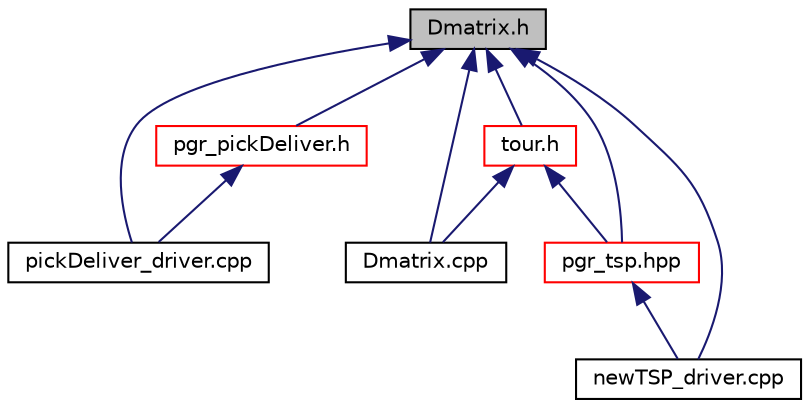 digraph "Dmatrix.h"
{
  edge [fontname="Helvetica",fontsize="10",labelfontname="Helvetica",labelfontsize="10"];
  node [fontname="Helvetica",fontsize="10",shape=record];
  Node7 [label="Dmatrix.h",height=0.2,width=0.4,color="black", fillcolor="grey75", style="filled", fontcolor="black"];
  Node7 -> Node8 [dir="back",color="midnightblue",fontsize="10",style="solid",fontname="Helvetica"];
  Node8 [label="pickDeliver_driver.cpp",height=0.2,width=0.4,color="black", fillcolor="white", style="filled",URL="$pickDeliver__driver_8cpp.html"];
  Node7 -> Node9 [dir="back",color="midnightblue",fontsize="10",style="solid",fontname="Helvetica"];
  Node9 [label="Dmatrix.cpp",height=0.2,width=0.4,color="black", fillcolor="white", style="filled",URL="$Dmatrix_8cpp.html"];
  Node7 -> Node10 [dir="back",color="midnightblue",fontsize="10",style="solid",fontname="Helvetica"];
  Node10 [label="newTSP_driver.cpp",height=0.2,width=0.4,color="black", fillcolor="white", style="filled",URL="$newTSP__driver_8cpp.html"];
  Node7 -> Node11 [dir="back",color="midnightblue",fontsize="10",style="solid",fontname="Helvetica"];
  Node11 [label="pgr_tsp.hpp",height=0.2,width=0.4,color="red", fillcolor="white", style="filled",URL="$pgr__tsp_8hpp.html"];
  Node11 -> Node10 [dir="back",color="midnightblue",fontsize="10",style="solid",fontname="Helvetica"];
  Node7 -> Node14 [dir="back",color="midnightblue",fontsize="10",style="solid",fontname="Helvetica"];
  Node14 [label="tour.h",height=0.2,width=0.4,color="red", fillcolor="white", style="filled",URL="$tour_8h.html"];
  Node14 -> Node9 [dir="back",color="midnightblue",fontsize="10",style="solid",fontname="Helvetica"];
  Node14 -> Node11 [dir="back",color="midnightblue",fontsize="10",style="solid",fontname="Helvetica"];
  Node7 -> Node17 [dir="back",color="midnightblue",fontsize="10",style="solid",fontname="Helvetica"];
  Node17 [label="pgr_pickDeliver.h",height=0.2,width=0.4,color="red", fillcolor="white", style="filled",URL="$pgr__pickDeliver_8h.html"];
  Node17 -> Node8 [dir="back",color="midnightblue",fontsize="10",style="solid",fontname="Helvetica"];
}
